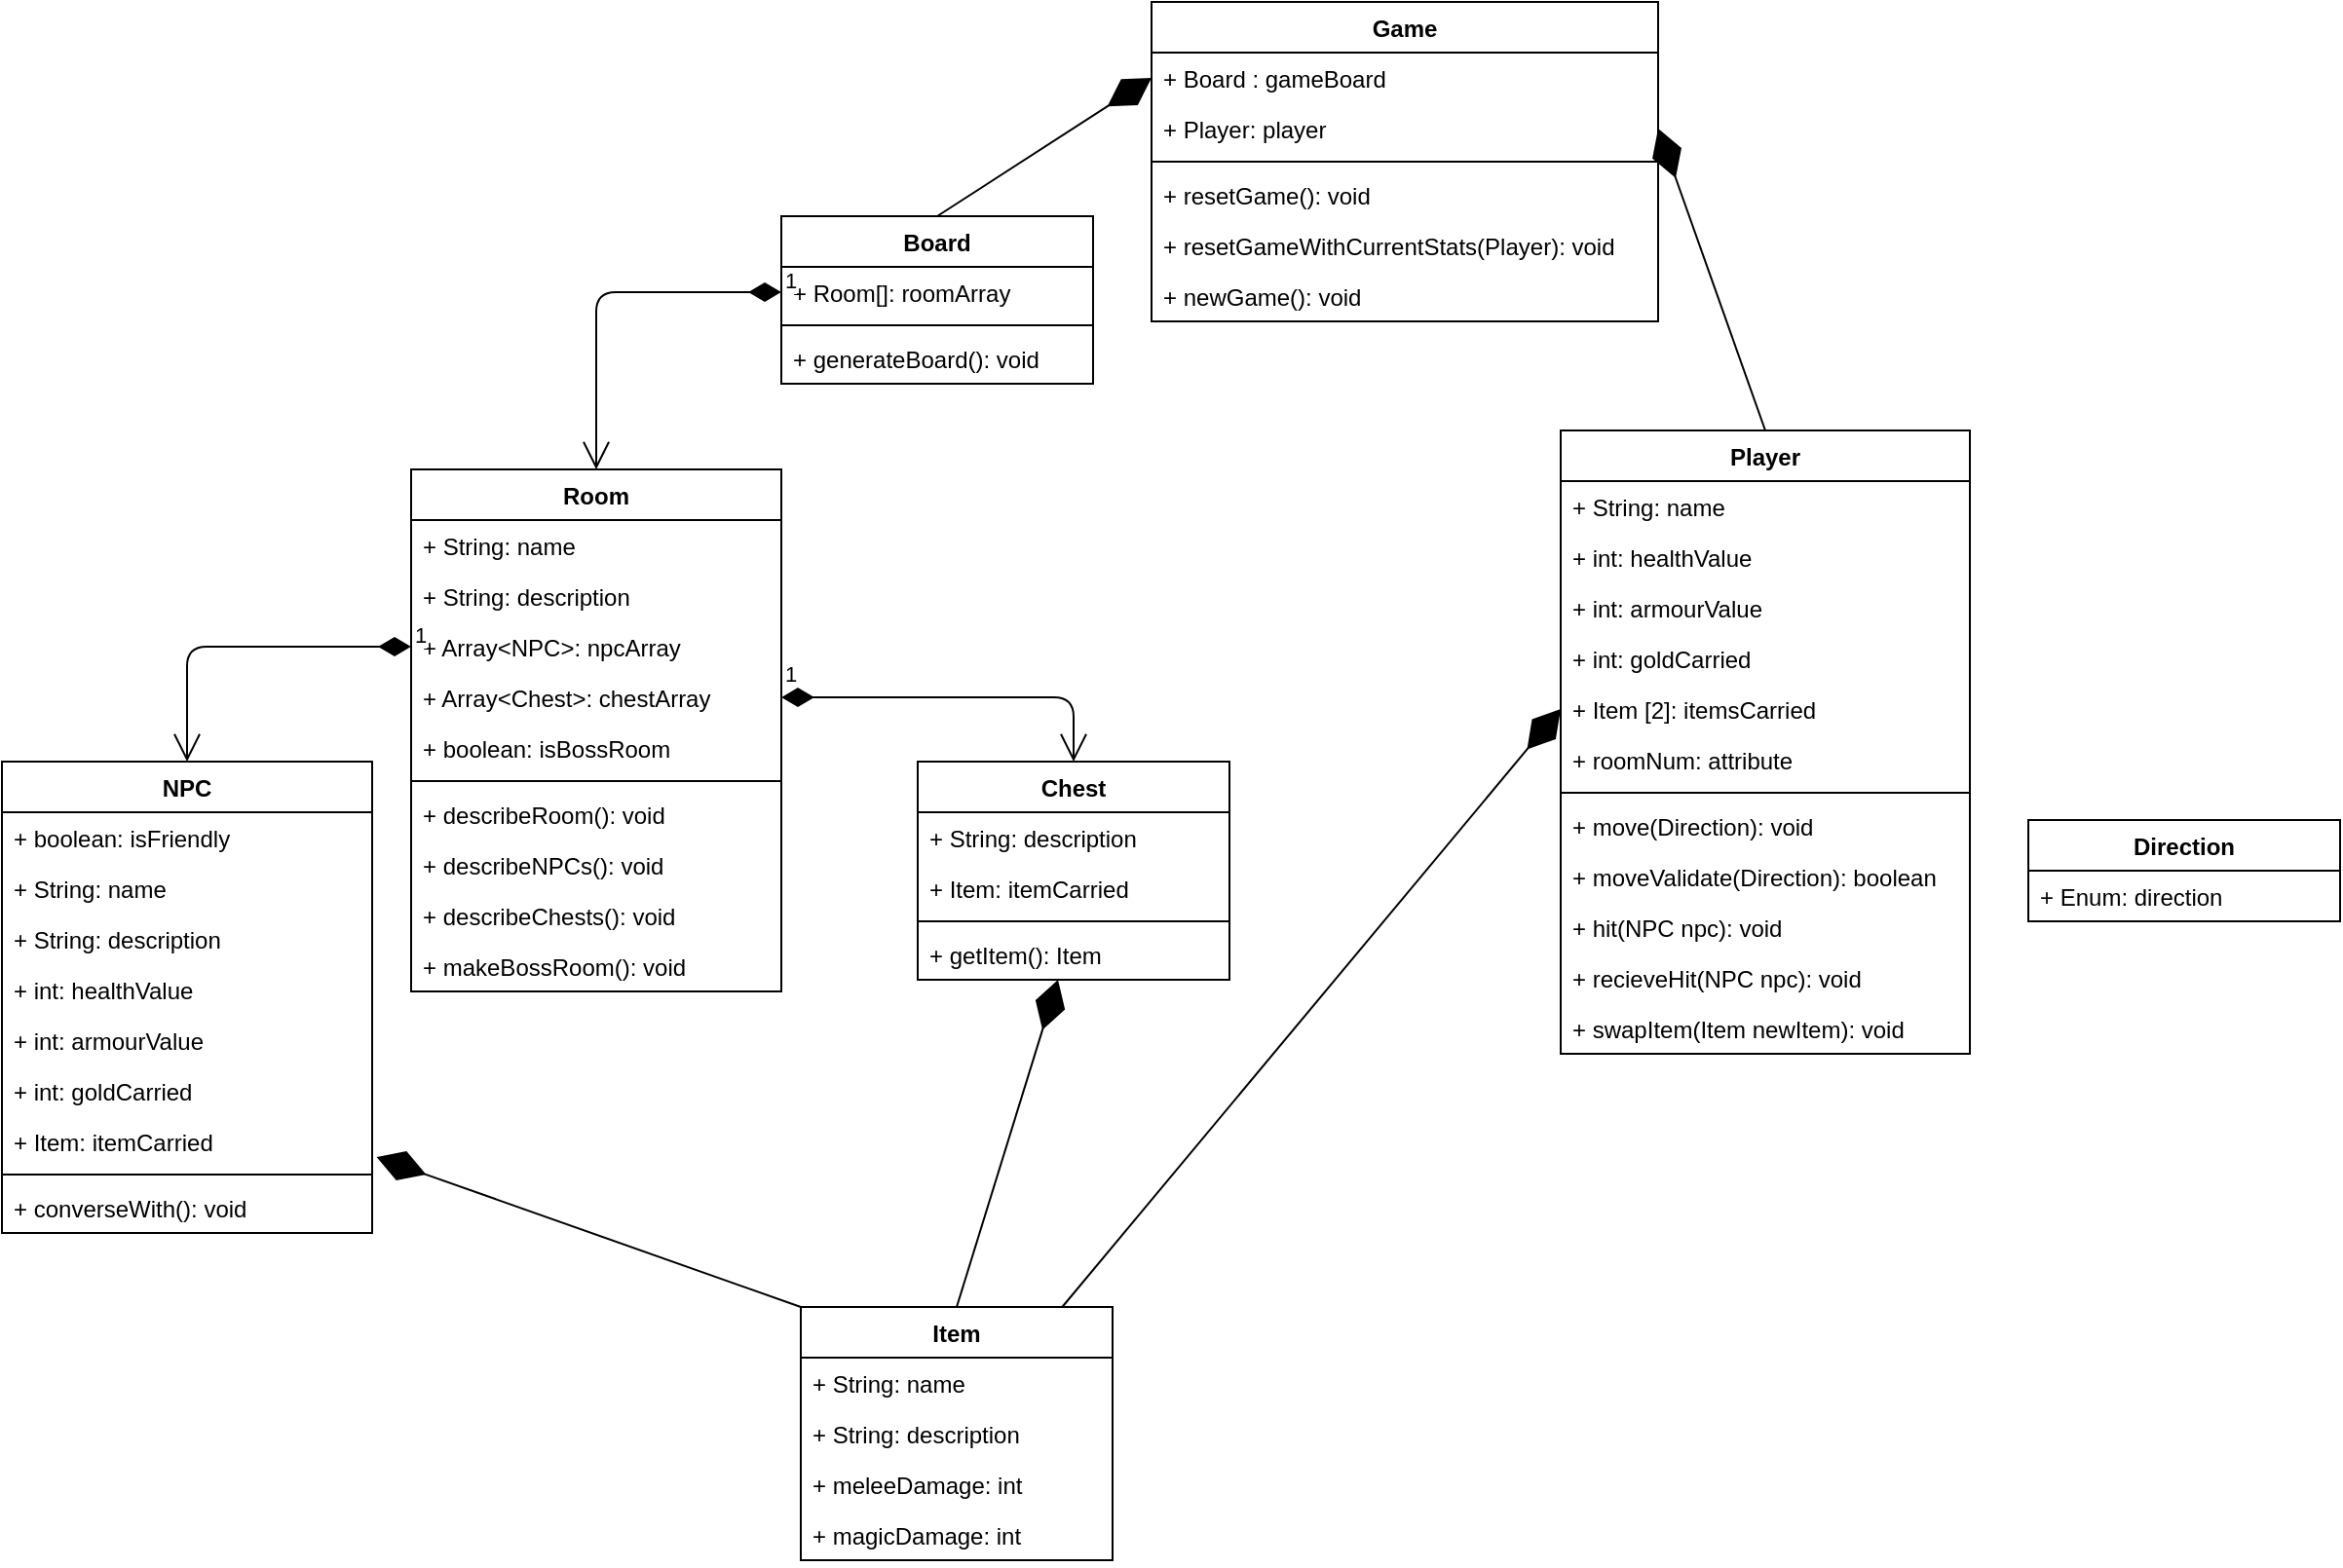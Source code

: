 <mxfile version="13.9.9" type="device"><diagram id="C5RBs43oDa-KdzZeNtuy" name="Page-1"><mxGraphModel dx="896" dy="1741" grid="1" gridSize="10" guides="1" tooltips="1" connect="1" arrows="1" fold="1" page="1" pageScale="1" pageWidth="827" pageHeight="1169" math="0" shadow="0"><root><mxCell id="WIyWlLk6GJQsqaUBKTNV-0"/><mxCell id="WIyWlLk6GJQsqaUBKTNV-1" parent="WIyWlLk6GJQsqaUBKTNV-0"/><mxCell id="SrH0QTTkz2-gcBi8Xe5P-15" value="NPC" style="swimlane;fontStyle=1;align=center;verticalAlign=top;childLayout=stackLayout;horizontal=1;startSize=26;horizontalStack=0;resizeParent=1;resizeParentMax=0;resizeLast=0;collapsible=1;marginBottom=0;" vertex="1" parent="WIyWlLk6GJQsqaUBKTNV-1"><mxGeometry x="90" y="290" width="190" height="242" as="geometry"/></mxCell><mxCell id="SrH0QTTkz2-gcBi8Xe5P-16" value="+ boolean: isFriendly " style="text;strokeColor=none;fillColor=none;align=left;verticalAlign=top;spacingLeft=4;spacingRight=4;overflow=hidden;rotatable=0;points=[[0,0.5],[1,0.5]];portConstraint=eastwest;" vertex="1" parent="SrH0QTTkz2-gcBi8Xe5P-15"><mxGeometry y="26" width="190" height="26" as="geometry"/></mxCell><mxCell id="SrH0QTTkz2-gcBi8Xe5P-19" value="+ String: name" style="text;strokeColor=none;fillColor=none;align=left;verticalAlign=top;spacingLeft=4;spacingRight=4;overflow=hidden;rotatable=0;points=[[0,0.5],[1,0.5]];portConstraint=eastwest;" vertex="1" parent="SrH0QTTkz2-gcBi8Xe5P-15"><mxGeometry y="52" width="190" height="26" as="geometry"/></mxCell><mxCell id="SrH0QTTkz2-gcBi8Xe5P-20" value="+ String: description" style="text;strokeColor=none;fillColor=none;align=left;verticalAlign=top;spacingLeft=4;spacingRight=4;overflow=hidden;rotatable=0;points=[[0,0.5],[1,0.5]];portConstraint=eastwest;" vertex="1" parent="SrH0QTTkz2-gcBi8Xe5P-15"><mxGeometry y="78" width="190" height="26" as="geometry"/></mxCell><mxCell id="SrH0QTTkz2-gcBi8Xe5P-21" value="+ int: healthValue" style="text;strokeColor=none;fillColor=none;align=left;verticalAlign=top;spacingLeft=4;spacingRight=4;overflow=hidden;rotatable=0;points=[[0,0.5],[1,0.5]];portConstraint=eastwest;" vertex="1" parent="SrH0QTTkz2-gcBi8Xe5P-15"><mxGeometry y="104" width="190" height="26" as="geometry"/></mxCell><mxCell id="SrH0QTTkz2-gcBi8Xe5P-22" value="+ int: armourValue" style="text;strokeColor=none;fillColor=none;align=left;verticalAlign=top;spacingLeft=4;spacingRight=4;overflow=hidden;rotatable=0;points=[[0,0.5],[1,0.5]];portConstraint=eastwest;" vertex="1" parent="SrH0QTTkz2-gcBi8Xe5P-15"><mxGeometry y="130" width="190" height="26" as="geometry"/></mxCell><mxCell id="SrH0QTTkz2-gcBi8Xe5P-25" value="+ int: goldCarried" style="text;strokeColor=none;fillColor=none;align=left;verticalAlign=top;spacingLeft=4;spacingRight=4;overflow=hidden;rotatable=0;points=[[0,0.5],[1,0.5]];portConstraint=eastwest;" vertex="1" parent="SrH0QTTkz2-gcBi8Xe5P-15"><mxGeometry y="156" width="190" height="26" as="geometry"/></mxCell><mxCell id="SrH0QTTkz2-gcBi8Xe5P-26" value="+ Item: itemCarried" style="text;strokeColor=none;fillColor=none;align=left;verticalAlign=top;spacingLeft=4;spacingRight=4;overflow=hidden;rotatable=0;points=[[0,0.5],[1,0.5]];portConstraint=eastwest;" vertex="1" parent="SrH0QTTkz2-gcBi8Xe5P-15"><mxGeometry y="182" width="190" height="26" as="geometry"/></mxCell><mxCell id="SrH0QTTkz2-gcBi8Xe5P-17" value="" style="line;strokeWidth=1;fillColor=none;align=left;verticalAlign=middle;spacingTop=-1;spacingLeft=3;spacingRight=3;rotatable=0;labelPosition=right;points=[];portConstraint=eastwest;" vertex="1" parent="SrH0QTTkz2-gcBi8Xe5P-15"><mxGeometry y="208" width="190" height="8" as="geometry"/></mxCell><mxCell id="SrH0QTTkz2-gcBi8Xe5P-18" value="+ converseWith(): void" style="text;strokeColor=none;fillColor=none;align=left;verticalAlign=top;spacingLeft=4;spacingRight=4;overflow=hidden;rotatable=0;points=[[0,0.5],[1,0.5]];portConstraint=eastwest;" vertex="1" parent="SrH0QTTkz2-gcBi8Xe5P-15"><mxGeometry y="216" width="190" height="26" as="geometry"/></mxCell><mxCell id="SrH0QTTkz2-gcBi8Xe5P-27" value="Chest" style="swimlane;fontStyle=1;align=center;verticalAlign=top;childLayout=stackLayout;horizontal=1;startSize=26;horizontalStack=0;resizeParent=1;resizeParentMax=0;resizeLast=0;collapsible=1;marginBottom=0;" vertex="1" parent="WIyWlLk6GJQsqaUBKTNV-1"><mxGeometry x="560" y="290" width="160" height="112" as="geometry"/></mxCell><mxCell id="SrH0QTTkz2-gcBi8Xe5P-31" value="+ String: description" style="text;strokeColor=none;fillColor=none;align=left;verticalAlign=top;spacingLeft=4;spacingRight=4;overflow=hidden;rotatable=0;points=[[0,0.5],[1,0.5]];portConstraint=eastwest;" vertex="1" parent="SrH0QTTkz2-gcBi8Xe5P-27"><mxGeometry y="26" width="160" height="26" as="geometry"/></mxCell><mxCell id="SrH0QTTkz2-gcBi8Xe5P-32" value="+ Item: itemCarried" style="text;strokeColor=none;fillColor=none;align=left;verticalAlign=top;spacingLeft=4;spacingRight=4;overflow=hidden;rotatable=0;points=[[0,0.5],[1,0.5]];portConstraint=eastwest;" vertex="1" parent="SrH0QTTkz2-gcBi8Xe5P-27"><mxGeometry y="52" width="160" height="26" as="geometry"/></mxCell><mxCell id="SrH0QTTkz2-gcBi8Xe5P-29" value="" style="line;strokeWidth=1;fillColor=none;align=left;verticalAlign=middle;spacingTop=-1;spacingLeft=3;spacingRight=3;rotatable=0;labelPosition=right;points=[];portConstraint=eastwest;" vertex="1" parent="SrH0QTTkz2-gcBi8Xe5P-27"><mxGeometry y="78" width="160" height="8" as="geometry"/></mxCell><mxCell id="SrH0QTTkz2-gcBi8Xe5P-30" value="+ getItem(): Item" style="text;strokeColor=none;fillColor=none;align=left;verticalAlign=top;spacingLeft=4;spacingRight=4;overflow=hidden;rotatable=0;points=[[0,0.5],[1,0.5]];portConstraint=eastwest;" vertex="1" parent="SrH0QTTkz2-gcBi8Xe5P-27"><mxGeometry y="86" width="160" height="26" as="geometry"/></mxCell><mxCell id="SrH0QTTkz2-gcBi8Xe5P-34" value="Item" style="swimlane;fontStyle=1;align=center;verticalAlign=top;childLayout=stackLayout;horizontal=1;startSize=26;horizontalStack=0;resizeParent=1;resizeParentMax=0;resizeLast=0;collapsible=1;marginBottom=0;" vertex="1" parent="WIyWlLk6GJQsqaUBKTNV-1"><mxGeometry x="500" y="570" width="160" height="130" as="geometry"/></mxCell><mxCell id="SrH0QTTkz2-gcBi8Xe5P-28" value="+ String: name" style="text;strokeColor=none;fillColor=none;align=left;verticalAlign=top;spacingLeft=4;spacingRight=4;overflow=hidden;rotatable=0;points=[[0,0.5],[1,0.5]];portConstraint=eastwest;" vertex="1" parent="SrH0QTTkz2-gcBi8Xe5P-34"><mxGeometry y="26" width="160" height="26" as="geometry"/></mxCell><mxCell id="SrH0QTTkz2-gcBi8Xe5P-39" value="+ String: description" style="text;strokeColor=none;fillColor=none;align=left;verticalAlign=top;spacingLeft=4;spacingRight=4;overflow=hidden;rotatable=0;points=[[0,0.5],[1,0.5]];portConstraint=eastwest;" vertex="1" parent="SrH0QTTkz2-gcBi8Xe5P-34"><mxGeometry y="52" width="160" height="26" as="geometry"/></mxCell><mxCell id="SrH0QTTkz2-gcBi8Xe5P-35" value="+ meleeDamage: int" style="text;strokeColor=none;fillColor=none;align=left;verticalAlign=top;spacingLeft=4;spacingRight=4;overflow=hidden;rotatable=0;points=[[0,0.5],[1,0.5]];portConstraint=eastwest;" vertex="1" parent="SrH0QTTkz2-gcBi8Xe5P-34"><mxGeometry y="78" width="160" height="26" as="geometry"/></mxCell><mxCell id="SrH0QTTkz2-gcBi8Xe5P-38" value="+ magicDamage: int" style="text;strokeColor=none;fillColor=none;align=left;verticalAlign=top;spacingLeft=4;spacingRight=4;overflow=hidden;rotatable=0;points=[[0,0.5],[1,0.5]];portConstraint=eastwest;" vertex="1" parent="SrH0QTTkz2-gcBi8Xe5P-34"><mxGeometry y="104" width="160" height="26" as="geometry"/></mxCell><mxCell id="SrH0QTTkz2-gcBi8Xe5P-40" value="" style="endArrow=diamondThin;endFill=1;endSize=24;html=1;exitX=0.5;exitY=0;exitDx=0;exitDy=0;entryX=0.45;entryY=1;entryDx=0;entryDy=0;entryPerimeter=0;" edge="1" parent="WIyWlLk6GJQsqaUBKTNV-1" source="SrH0QTTkz2-gcBi8Xe5P-34" target="SrH0QTTkz2-gcBi8Xe5P-30"><mxGeometry width="160" relative="1" as="geometry"><mxPoint x="560" y="450" as="sourcePoint"/><mxPoint x="720" y="450" as="targetPoint"/></mxGeometry></mxCell><mxCell id="SrH0QTTkz2-gcBi8Xe5P-41" value="" style="endArrow=diamondThin;endFill=1;endSize=24;html=1;exitX=0;exitY=0;exitDx=0;exitDy=0;entryX=1.012;entryY=0.808;entryDx=0;entryDy=0;entryPerimeter=0;" edge="1" parent="WIyWlLk6GJQsqaUBKTNV-1" source="SrH0QTTkz2-gcBi8Xe5P-34" target="SrH0QTTkz2-gcBi8Xe5P-26"><mxGeometry width="160" relative="1" as="geometry"><mxPoint x="275.12" y="627.84" as="sourcePoint"/><mxPoint x="380.0" y="489.996" as="targetPoint"/></mxGeometry></mxCell><mxCell id="SrH0QTTkz2-gcBi8Xe5P-42" value="Room" style="swimlane;fontStyle=1;align=center;verticalAlign=top;childLayout=stackLayout;horizontal=1;startSize=26;horizontalStack=0;resizeParent=1;resizeParentMax=0;resizeLast=0;collapsible=1;marginBottom=0;" vertex="1" parent="WIyWlLk6GJQsqaUBKTNV-1"><mxGeometry x="300" y="140" width="190" height="268" as="geometry"/></mxCell><mxCell id="SrH0QTTkz2-gcBi8Xe5P-43" value="+ String: name" style="text;strokeColor=none;fillColor=none;align=left;verticalAlign=top;spacingLeft=4;spacingRight=4;overflow=hidden;rotatable=0;points=[[0,0.5],[1,0.5]];portConstraint=eastwest;" vertex="1" parent="SrH0QTTkz2-gcBi8Xe5P-42"><mxGeometry y="26" width="190" height="26" as="geometry"/></mxCell><mxCell id="SrH0QTTkz2-gcBi8Xe5P-46" value="+ String: description" style="text;strokeColor=none;fillColor=none;align=left;verticalAlign=top;spacingLeft=4;spacingRight=4;overflow=hidden;rotatable=0;points=[[0,0.5],[1,0.5]];portConstraint=eastwest;" vertex="1" parent="SrH0QTTkz2-gcBi8Xe5P-42"><mxGeometry y="52" width="190" height="26" as="geometry"/></mxCell><mxCell id="SrH0QTTkz2-gcBi8Xe5P-47" value="+ Array&lt;NPC&gt;: npcArray" style="text;strokeColor=none;fillColor=none;align=left;verticalAlign=top;spacingLeft=4;spacingRight=4;overflow=hidden;rotatable=0;points=[[0,0.5],[1,0.5]];portConstraint=eastwest;" vertex="1" parent="SrH0QTTkz2-gcBi8Xe5P-42"><mxGeometry y="78" width="190" height="26" as="geometry"/></mxCell><mxCell id="SrH0QTTkz2-gcBi8Xe5P-48" value="+ Array&lt;Chest&gt;: chestArray" style="text;strokeColor=none;fillColor=none;align=left;verticalAlign=top;spacingLeft=4;spacingRight=4;overflow=hidden;rotatable=0;points=[[0,0.5],[1,0.5]];portConstraint=eastwest;" vertex="1" parent="SrH0QTTkz2-gcBi8Xe5P-42"><mxGeometry y="104" width="190" height="26" as="geometry"/></mxCell><mxCell id="SrH0QTTkz2-gcBi8Xe5P-49" value="+ boolean: isBossRoom" style="text;strokeColor=none;fillColor=none;align=left;verticalAlign=top;spacingLeft=4;spacingRight=4;overflow=hidden;rotatable=0;points=[[0,0.5],[1,0.5]];portConstraint=eastwest;" vertex="1" parent="SrH0QTTkz2-gcBi8Xe5P-42"><mxGeometry y="130" width="190" height="26" as="geometry"/></mxCell><mxCell id="SrH0QTTkz2-gcBi8Xe5P-44" value="" style="line;strokeWidth=1;fillColor=none;align=left;verticalAlign=middle;spacingTop=-1;spacingLeft=3;spacingRight=3;rotatable=0;labelPosition=right;points=[];portConstraint=eastwest;" vertex="1" parent="SrH0QTTkz2-gcBi8Xe5P-42"><mxGeometry y="156" width="190" height="8" as="geometry"/></mxCell><mxCell id="SrH0QTTkz2-gcBi8Xe5P-45" value="+ describeRoom(): void" style="text;strokeColor=none;fillColor=none;align=left;verticalAlign=top;spacingLeft=4;spacingRight=4;overflow=hidden;rotatable=0;points=[[0,0.5],[1,0.5]];portConstraint=eastwest;" vertex="1" parent="SrH0QTTkz2-gcBi8Xe5P-42"><mxGeometry y="164" width="190" height="26" as="geometry"/></mxCell><mxCell id="SrH0QTTkz2-gcBi8Xe5P-57" value="+ describeNPCs(): void" style="text;strokeColor=none;fillColor=none;align=left;verticalAlign=top;spacingLeft=4;spacingRight=4;overflow=hidden;rotatable=0;points=[[0,0.5],[1,0.5]];portConstraint=eastwest;" vertex="1" parent="SrH0QTTkz2-gcBi8Xe5P-42"><mxGeometry y="190" width="190" height="26" as="geometry"/></mxCell><mxCell id="SrH0QTTkz2-gcBi8Xe5P-58" value="+ describeChests(): void" style="text;strokeColor=none;fillColor=none;align=left;verticalAlign=top;spacingLeft=4;spacingRight=4;overflow=hidden;rotatable=0;points=[[0,0.5],[1,0.5]];portConstraint=eastwest;" vertex="1" parent="SrH0QTTkz2-gcBi8Xe5P-42"><mxGeometry y="216" width="190" height="26" as="geometry"/></mxCell><mxCell id="SrH0QTTkz2-gcBi8Xe5P-59" value="+ makeBossRoom(): void" style="text;strokeColor=none;fillColor=none;align=left;verticalAlign=top;spacingLeft=4;spacingRight=4;overflow=hidden;rotatable=0;points=[[0,0.5],[1,0.5]];portConstraint=eastwest;" vertex="1" parent="SrH0QTTkz2-gcBi8Xe5P-42"><mxGeometry y="242" width="190" height="26" as="geometry"/></mxCell><mxCell id="SrH0QTTkz2-gcBi8Xe5P-50" value="1" style="endArrow=open;html=1;endSize=12;startArrow=diamondThin;startSize=14;startFill=1;edgeStyle=orthogonalEdgeStyle;align=left;verticalAlign=bottom;exitX=1;exitY=0.5;exitDx=0;exitDy=0;entryX=0.5;entryY=0;entryDx=0;entryDy=0;" edge="1" parent="WIyWlLk6GJQsqaUBKTNV-1" source="SrH0QTTkz2-gcBi8Xe5P-48" target="SrH0QTTkz2-gcBi8Xe5P-27"><mxGeometry x="-1" y="3" relative="1" as="geometry"><mxPoint x="570" y="200" as="sourcePoint"/><mxPoint x="730" y="200" as="targetPoint"/></mxGeometry></mxCell><mxCell id="SrH0QTTkz2-gcBi8Xe5P-51" value="1" style="endArrow=open;html=1;endSize=12;startArrow=diamondThin;startSize=14;startFill=1;edgeStyle=orthogonalEdgeStyle;align=left;verticalAlign=bottom;exitX=0;exitY=0.5;exitDx=0;exitDy=0;entryX=0.5;entryY=0;entryDx=0;entryDy=0;" edge="1" parent="WIyWlLk6GJQsqaUBKTNV-1" source="SrH0QTTkz2-gcBi8Xe5P-47" target="SrH0QTTkz2-gcBi8Xe5P-15"><mxGeometry x="-1" y="3" relative="1" as="geometry"><mxPoint x="200" y="140" as="sourcePoint"/><mxPoint x="340" y="364" as="targetPoint"/></mxGeometry></mxCell><mxCell id="SrH0QTTkz2-gcBi8Xe5P-52" value="Board" style="swimlane;fontStyle=1;align=center;verticalAlign=top;childLayout=stackLayout;horizontal=1;startSize=26;horizontalStack=0;resizeParent=1;resizeParentMax=0;resizeLast=0;collapsible=1;marginBottom=0;" vertex="1" parent="WIyWlLk6GJQsqaUBKTNV-1"><mxGeometry x="490" y="10" width="160" height="86" as="geometry"/></mxCell><mxCell id="SrH0QTTkz2-gcBi8Xe5P-53" value="+ Room[]: roomArray" style="text;strokeColor=none;fillColor=none;align=left;verticalAlign=top;spacingLeft=4;spacingRight=4;overflow=hidden;rotatable=0;points=[[0,0.5],[1,0.5]];portConstraint=eastwest;" vertex="1" parent="SrH0QTTkz2-gcBi8Xe5P-52"><mxGeometry y="26" width="160" height="26" as="geometry"/></mxCell><mxCell id="SrH0QTTkz2-gcBi8Xe5P-54" value="" style="line;strokeWidth=1;fillColor=none;align=left;verticalAlign=middle;spacingTop=-1;spacingLeft=3;spacingRight=3;rotatable=0;labelPosition=right;points=[];portConstraint=eastwest;" vertex="1" parent="SrH0QTTkz2-gcBi8Xe5P-52"><mxGeometry y="52" width="160" height="8" as="geometry"/></mxCell><mxCell id="SrH0QTTkz2-gcBi8Xe5P-55" value="+ generateBoard(): void" style="text;strokeColor=none;fillColor=none;align=left;verticalAlign=top;spacingLeft=4;spacingRight=4;overflow=hidden;rotatable=0;points=[[0,0.5],[1,0.5]];portConstraint=eastwest;" vertex="1" parent="SrH0QTTkz2-gcBi8Xe5P-52"><mxGeometry y="60" width="160" height="26" as="geometry"/></mxCell><mxCell id="SrH0QTTkz2-gcBi8Xe5P-56" value="1" style="endArrow=open;html=1;endSize=12;startArrow=diamondThin;startSize=14;startFill=1;edgeStyle=orthogonalEdgeStyle;align=left;verticalAlign=bottom;exitX=0;exitY=0.5;exitDx=0;exitDy=0;entryX=0.5;entryY=0;entryDx=0;entryDy=0;" edge="1" parent="WIyWlLk6GJQsqaUBKTNV-1" source="SrH0QTTkz2-gcBi8Xe5P-53" target="SrH0QTTkz2-gcBi8Xe5P-42"><mxGeometry x="-1" y="3" relative="1" as="geometry"><mxPoint x="360" y="77" as="sourcePoint"/><mxPoint x="185" y="116.0" as="targetPoint"/><Array as="points"><mxPoint x="395" y="49"/></Array></mxGeometry></mxCell><mxCell id="SrH0QTTkz2-gcBi8Xe5P-60" value="Game" style="swimlane;fontStyle=1;align=center;verticalAlign=top;childLayout=stackLayout;horizontal=1;startSize=26;horizontalStack=0;resizeParent=1;resizeParentMax=0;resizeLast=0;collapsible=1;marginBottom=0;" vertex="1" parent="WIyWlLk6GJQsqaUBKTNV-1"><mxGeometry x="680" y="-100" width="260" height="164" as="geometry"/></mxCell><mxCell id="SrH0QTTkz2-gcBi8Xe5P-61" value="+ Board : gameBoard" style="text;strokeColor=none;fillColor=none;align=left;verticalAlign=top;spacingLeft=4;spacingRight=4;overflow=hidden;rotatable=0;points=[[0,0.5],[1,0.5]];portConstraint=eastwest;" vertex="1" parent="SrH0QTTkz2-gcBi8Xe5P-60"><mxGeometry y="26" width="260" height="26" as="geometry"/></mxCell><mxCell id="SrH0QTTkz2-gcBi8Xe5P-65" value="+ Player: player" style="text;strokeColor=none;fillColor=none;align=left;verticalAlign=top;spacingLeft=4;spacingRight=4;overflow=hidden;rotatable=0;points=[[0,0.5],[1,0.5]];portConstraint=eastwest;" vertex="1" parent="SrH0QTTkz2-gcBi8Xe5P-60"><mxGeometry y="52" width="260" height="26" as="geometry"/></mxCell><mxCell id="SrH0QTTkz2-gcBi8Xe5P-62" value="" style="line;strokeWidth=1;fillColor=none;align=left;verticalAlign=middle;spacingTop=-1;spacingLeft=3;spacingRight=3;rotatable=0;labelPosition=right;points=[];portConstraint=eastwest;" vertex="1" parent="SrH0QTTkz2-gcBi8Xe5P-60"><mxGeometry y="78" width="260" height="8" as="geometry"/></mxCell><mxCell id="SrH0QTTkz2-gcBi8Xe5P-63" value="+ resetGame(): void" style="text;strokeColor=none;fillColor=none;align=left;verticalAlign=top;spacingLeft=4;spacingRight=4;overflow=hidden;rotatable=0;points=[[0,0.5],[1,0.5]];portConstraint=eastwest;" vertex="1" parent="SrH0QTTkz2-gcBi8Xe5P-60"><mxGeometry y="86" width="260" height="26" as="geometry"/></mxCell><mxCell id="SrH0QTTkz2-gcBi8Xe5P-75" value="+ resetGameWithCurrentStats(Player): void" style="text;strokeColor=none;fillColor=none;align=left;verticalAlign=top;spacingLeft=4;spacingRight=4;overflow=hidden;rotatable=0;points=[[0,0.5],[1,0.5]];portConstraint=eastwest;" vertex="1" parent="SrH0QTTkz2-gcBi8Xe5P-60"><mxGeometry y="112" width="260" height="26" as="geometry"/></mxCell><mxCell id="SrH0QTTkz2-gcBi8Xe5P-76" value="+ newGame(): void" style="text;strokeColor=none;fillColor=none;align=left;verticalAlign=top;spacingLeft=4;spacingRight=4;overflow=hidden;rotatable=0;points=[[0,0.5],[1,0.5]];portConstraint=eastwest;" vertex="1" parent="SrH0QTTkz2-gcBi8Xe5P-60"><mxGeometry y="138" width="260" height="26" as="geometry"/></mxCell><mxCell id="SrH0QTTkz2-gcBi8Xe5P-64" value="" style="endArrow=diamondThin;endFill=1;endSize=24;html=1;exitX=0.5;exitY=0;exitDx=0;exitDy=0;entryX=0;entryY=0.5;entryDx=0;entryDy=0;" edge="1" parent="WIyWlLk6GJQsqaUBKTNV-1" source="SrH0QTTkz2-gcBi8Xe5P-52" target="SrH0QTTkz2-gcBi8Xe5P-61"><mxGeometry width="160" relative="1" as="geometry"><mxPoint x="727.72" y="-20.01" as="sourcePoint"/><mxPoint x="630" y="-30.002" as="targetPoint"/></mxGeometry></mxCell><mxCell id="SrH0QTTkz2-gcBi8Xe5P-66" value="Player" style="swimlane;fontStyle=1;align=center;verticalAlign=top;childLayout=stackLayout;horizontal=1;startSize=26;horizontalStack=0;resizeParent=1;resizeParentMax=0;resizeLast=0;collapsible=1;marginBottom=0;" vertex="1" parent="WIyWlLk6GJQsqaUBKTNV-1"><mxGeometry x="890" y="120" width="210" height="320" as="geometry"/></mxCell><mxCell id="SrH0QTTkz2-gcBi8Xe5P-67" value="+ String: name" style="text;strokeColor=none;fillColor=none;align=left;verticalAlign=top;spacingLeft=4;spacingRight=4;overflow=hidden;rotatable=0;points=[[0,0.5],[1,0.5]];portConstraint=eastwest;" vertex="1" parent="SrH0QTTkz2-gcBi8Xe5P-66"><mxGeometry y="26" width="210" height="26" as="geometry"/></mxCell><mxCell id="SrH0QTTkz2-gcBi8Xe5P-70" value="+ int: healthValue" style="text;strokeColor=none;fillColor=none;align=left;verticalAlign=top;spacingLeft=4;spacingRight=4;overflow=hidden;rotatable=0;points=[[0,0.5],[1,0.5]];portConstraint=eastwest;" vertex="1" parent="SrH0QTTkz2-gcBi8Xe5P-66"><mxGeometry y="52" width="210" height="26" as="geometry"/></mxCell><mxCell id="SrH0QTTkz2-gcBi8Xe5P-71" value="+ int: armourValue" style="text;strokeColor=none;fillColor=none;align=left;verticalAlign=top;spacingLeft=4;spacingRight=4;overflow=hidden;rotatable=0;points=[[0,0.5],[1,0.5]];portConstraint=eastwest;" vertex="1" parent="SrH0QTTkz2-gcBi8Xe5P-66"><mxGeometry y="78" width="210" height="26" as="geometry"/></mxCell><mxCell id="SrH0QTTkz2-gcBi8Xe5P-72" value="+ int: goldCarried" style="text;strokeColor=none;fillColor=none;align=left;verticalAlign=top;spacingLeft=4;spacingRight=4;overflow=hidden;rotatable=0;points=[[0,0.5],[1,0.5]];portConstraint=eastwest;" vertex="1" parent="SrH0QTTkz2-gcBi8Xe5P-66"><mxGeometry y="104" width="210" height="26" as="geometry"/></mxCell><mxCell id="SrH0QTTkz2-gcBi8Xe5P-73" value="+ Item [2]: itemsCarried" style="text;strokeColor=none;fillColor=none;align=left;verticalAlign=top;spacingLeft=4;spacingRight=4;overflow=hidden;rotatable=0;points=[[0,0.5],[1,0.5]];portConstraint=eastwest;" vertex="1" parent="SrH0QTTkz2-gcBi8Xe5P-66"><mxGeometry y="130" width="210" height="26" as="geometry"/></mxCell><mxCell id="SrH0QTTkz2-gcBi8Xe5P-87" value="+ roomNum: attribute" style="text;strokeColor=none;fillColor=none;align=left;verticalAlign=top;spacingLeft=4;spacingRight=4;overflow=hidden;rotatable=0;points=[[0,0.5],[1,0.5]];portConstraint=eastwest;" vertex="1" parent="SrH0QTTkz2-gcBi8Xe5P-66"><mxGeometry y="156" width="210" height="26" as="geometry"/></mxCell><mxCell id="SrH0QTTkz2-gcBi8Xe5P-68" value="" style="line;strokeWidth=1;fillColor=none;align=left;verticalAlign=middle;spacingTop=-1;spacingLeft=3;spacingRight=3;rotatable=0;labelPosition=right;points=[];portConstraint=eastwest;" vertex="1" parent="SrH0QTTkz2-gcBi8Xe5P-66"><mxGeometry y="182" width="210" height="8" as="geometry"/></mxCell><mxCell id="SrH0QTTkz2-gcBi8Xe5P-69" value="+ move(Direction): void" style="text;strokeColor=none;fillColor=none;align=left;verticalAlign=top;spacingLeft=4;spacingRight=4;overflow=hidden;rotatable=0;points=[[0,0.5],[1,0.5]];portConstraint=eastwest;" vertex="1" parent="SrH0QTTkz2-gcBi8Xe5P-66"><mxGeometry y="190" width="210" height="26" as="geometry"/></mxCell><mxCell id="SrH0QTTkz2-gcBi8Xe5P-85" value="+ moveValidate(Direction): boolean" style="text;strokeColor=none;fillColor=none;align=left;verticalAlign=top;spacingLeft=4;spacingRight=4;overflow=hidden;rotatable=0;points=[[0,0.5],[1,0.5]];portConstraint=eastwest;" vertex="1" parent="SrH0QTTkz2-gcBi8Xe5P-66"><mxGeometry y="216" width="210" height="26" as="geometry"/></mxCell><mxCell id="SrH0QTTkz2-gcBi8Xe5P-90" value="+ hit(NPC npc): void" style="text;strokeColor=none;fillColor=none;align=left;verticalAlign=top;spacingLeft=4;spacingRight=4;overflow=hidden;rotatable=0;points=[[0,0.5],[1,0.5]];portConstraint=eastwest;" vertex="1" parent="SrH0QTTkz2-gcBi8Xe5P-66"><mxGeometry y="242" width="210" height="26" as="geometry"/></mxCell><mxCell id="SrH0QTTkz2-gcBi8Xe5P-91" value="+ recieveHit(NPC npc): void" style="text;strokeColor=none;fillColor=none;align=left;verticalAlign=top;spacingLeft=4;spacingRight=4;overflow=hidden;rotatable=0;points=[[0,0.5],[1,0.5]];portConstraint=eastwest;" vertex="1" parent="SrH0QTTkz2-gcBi8Xe5P-66"><mxGeometry y="268" width="210" height="26" as="geometry"/></mxCell><mxCell id="SrH0QTTkz2-gcBi8Xe5P-92" value="+ swapItem(Item newItem): void" style="text;strokeColor=none;fillColor=none;align=left;verticalAlign=top;spacingLeft=4;spacingRight=4;overflow=hidden;rotatable=0;points=[[0,0.5],[1,0.5]];portConstraint=eastwest;" vertex="1" parent="SrH0QTTkz2-gcBi8Xe5P-66"><mxGeometry y="294" width="210" height="26" as="geometry"/></mxCell><mxCell id="SrH0QTTkz2-gcBi8Xe5P-74" value="" style="endArrow=diamondThin;endFill=1;endSize=24;html=1;exitX=0.5;exitY=0;exitDx=0;exitDy=0;entryX=1;entryY=0.5;entryDx=0;entryDy=0;" edge="1" parent="WIyWlLk6GJQsqaUBKTNV-1" source="SrH0QTTkz2-gcBi8Xe5P-66" target="SrH0QTTkz2-gcBi8Xe5P-65"><mxGeometry width="160" relative="1" as="geometry"><mxPoint x="970" y="40" as="sourcePoint"/><mxPoint x="1070" y="-53" as="targetPoint"/></mxGeometry></mxCell><mxCell id="SrH0QTTkz2-gcBi8Xe5P-77" value="Direction" style="swimlane;fontStyle=1;align=center;verticalAlign=top;childLayout=stackLayout;horizontal=1;startSize=26;horizontalStack=0;resizeParent=1;resizeParentMax=0;resizeLast=0;collapsible=1;marginBottom=0;" vertex="1" parent="WIyWlLk6GJQsqaUBKTNV-1"><mxGeometry x="1130" y="320" width="160" height="52" as="geometry"/></mxCell><mxCell id="SrH0QTTkz2-gcBi8Xe5P-78" value="+ Enum: direction" style="text;strokeColor=none;fillColor=none;align=left;verticalAlign=top;spacingLeft=4;spacingRight=4;overflow=hidden;rotatable=0;points=[[0,0.5],[1,0.5]];portConstraint=eastwest;" vertex="1" parent="SrH0QTTkz2-gcBi8Xe5P-77"><mxGeometry y="26" width="160" height="26" as="geometry"/></mxCell><mxCell id="SrH0QTTkz2-gcBi8Xe5P-88" value="" style="endArrow=diamondThin;endFill=1;endSize=24;html=1;entryX=0;entryY=0.5;entryDx=0;entryDy=0;" edge="1" parent="WIyWlLk6GJQsqaUBKTNV-1" source="SrH0QTTkz2-gcBi8Xe5P-34" target="SrH0QTTkz2-gcBi8Xe5P-73"><mxGeometry width="160" relative="1" as="geometry"><mxPoint x="668" y="570" as="sourcePoint"/><mxPoint x="750" y="422" as="targetPoint"/></mxGeometry></mxCell></root></mxGraphModel></diagram></mxfile>